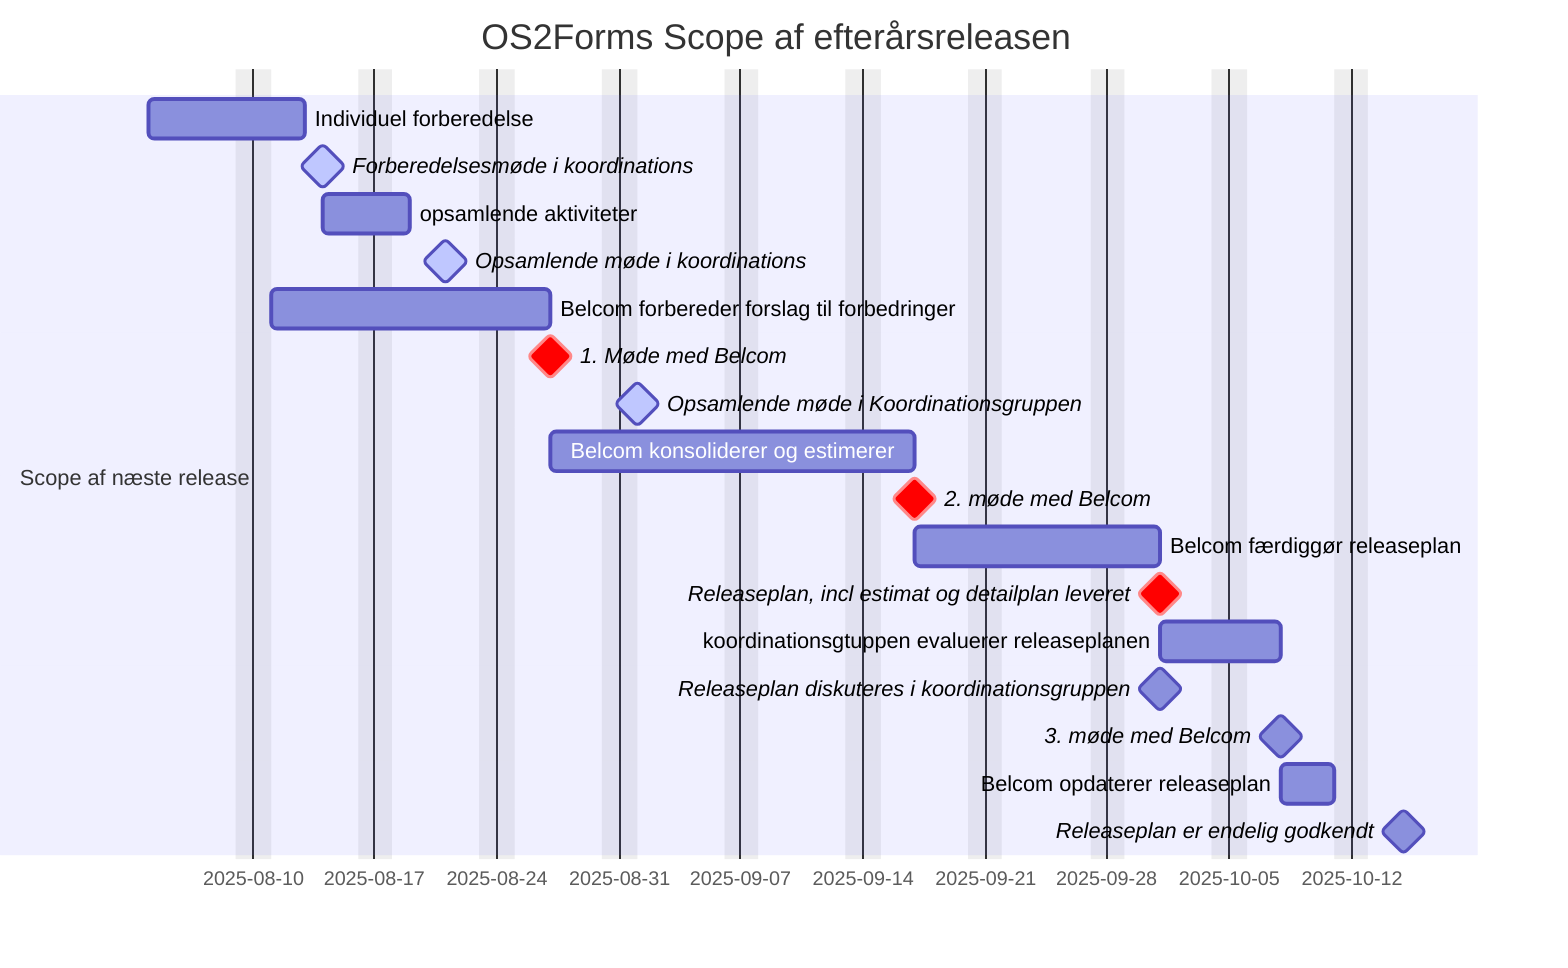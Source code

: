 gantt
    dateFormat  YYYY-MM-DD
    title       OS2Forms Scope af efterårsreleasen
    excludes    weekends
    tickInterval 1week
    %% (`excludes` accepts specific dates in YYYY-MM-DD format, days of the week ("sunday") or "weekends", but not the word "weekdays".)

    section Scope af næste release
    Individuel forberedelse                        :des1, 2025-08-04, 2025-08-13
    Forberedelsesmøde i koordinations              :active, milestone, a2, 2025-08-14, 0d
    opsamlende aktiviteter                         :des2, after a2,3d
    Opsamlende møde i koordinations                :active, milestone, a3, 2025-08-21, 0d
    Belcom forbereder forslag til forbedringer     :2025-08-11, 2025-08-27
    1. Møde med Belcom                             :crit, milestone, a3, 2025-08-27, 0d
    Opsamlende møde i Koordinationsgruppen         :active, milestone, a4, 2025-09-1, 0d
    Belcom konsoliderer og estimerer                 :des3, after a3,2025-09-17
    2. møde med Belcom                             :crit, milestone, a5,2025-09-17, 0d
    Belcom færdiggør releaseplan                   :des4, after a5, 10d
    Releaseplan, incl estimat og detailplan leveret:crit,milestone, a6, after des4, 0d
    koordinationsgtuppen evaluerer releaseplanen   :des5, after a6, 5d
    Releaseplan diskuteres i  koordinationsgruppen :milestone, a7, 2025-10-01, 0d
    3. møde med Belcom                             :milestone, a8,2025-10-08, 0d
    Belcom opdaterer releaseplan                    :des6, after a8, 3d
    Releaseplan er endelig godkendt                :milestone, a9,2025-10-15, 0d
